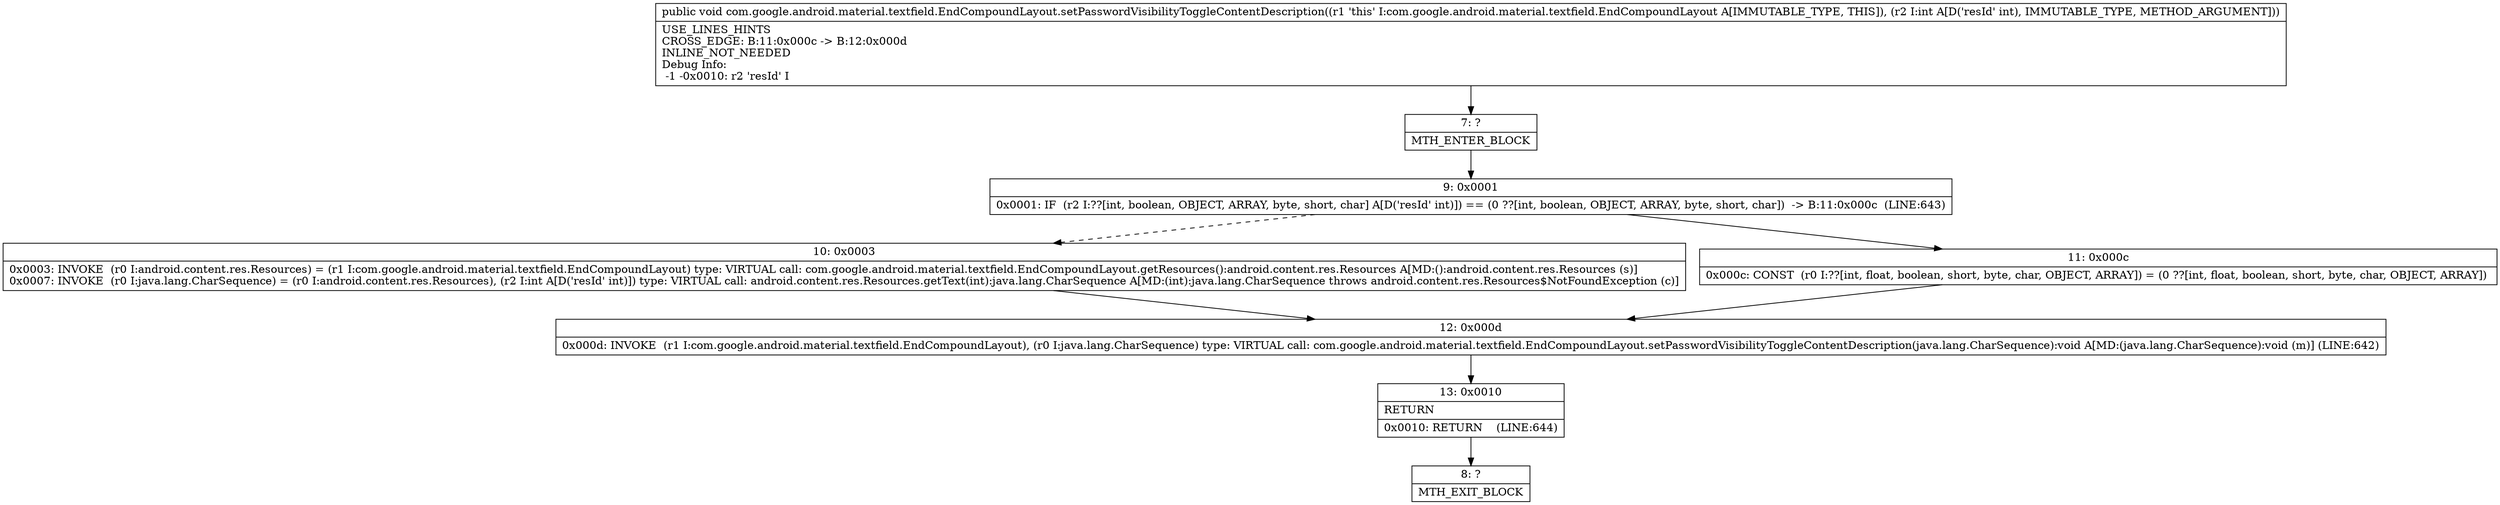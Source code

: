 digraph "CFG forcom.google.android.material.textfield.EndCompoundLayout.setPasswordVisibilityToggleContentDescription(I)V" {
Node_7 [shape=record,label="{7\:\ ?|MTH_ENTER_BLOCK\l}"];
Node_9 [shape=record,label="{9\:\ 0x0001|0x0001: IF  (r2 I:??[int, boolean, OBJECT, ARRAY, byte, short, char] A[D('resId' int)]) == (0 ??[int, boolean, OBJECT, ARRAY, byte, short, char])  \-\> B:11:0x000c  (LINE:643)\l}"];
Node_10 [shape=record,label="{10\:\ 0x0003|0x0003: INVOKE  (r0 I:android.content.res.Resources) = (r1 I:com.google.android.material.textfield.EndCompoundLayout) type: VIRTUAL call: com.google.android.material.textfield.EndCompoundLayout.getResources():android.content.res.Resources A[MD:():android.content.res.Resources (s)]\l0x0007: INVOKE  (r0 I:java.lang.CharSequence) = (r0 I:android.content.res.Resources), (r2 I:int A[D('resId' int)]) type: VIRTUAL call: android.content.res.Resources.getText(int):java.lang.CharSequence A[MD:(int):java.lang.CharSequence throws android.content.res.Resources$NotFoundException (c)]\l}"];
Node_12 [shape=record,label="{12\:\ 0x000d|0x000d: INVOKE  (r1 I:com.google.android.material.textfield.EndCompoundLayout), (r0 I:java.lang.CharSequence) type: VIRTUAL call: com.google.android.material.textfield.EndCompoundLayout.setPasswordVisibilityToggleContentDescription(java.lang.CharSequence):void A[MD:(java.lang.CharSequence):void (m)] (LINE:642)\l}"];
Node_13 [shape=record,label="{13\:\ 0x0010|RETURN\l|0x0010: RETURN    (LINE:644)\l}"];
Node_8 [shape=record,label="{8\:\ ?|MTH_EXIT_BLOCK\l}"];
Node_11 [shape=record,label="{11\:\ 0x000c|0x000c: CONST  (r0 I:??[int, float, boolean, short, byte, char, OBJECT, ARRAY]) = (0 ??[int, float, boolean, short, byte, char, OBJECT, ARRAY]) \l}"];
MethodNode[shape=record,label="{public void com.google.android.material.textfield.EndCompoundLayout.setPasswordVisibilityToggleContentDescription((r1 'this' I:com.google.android.material.textfield.EndCompoundLayout A[IMMUTABLE_TYPE, THIS]), (r2 I:int A[D('resId' int), IMMUTABLE_TYPE, METHOD_ARGUMENT]))  | USE_LINES_HINTS\lCROSS_EDGE: B:11:0x000c \-\> B:12:0x000d\lINLINE_NOT_NEEDED\lDebug Info:\l  \-1 \-0x0010: r2 'resId' I\l}"];
MethodNode -> Node_7;Node_7 -> Node_9;
Node_9 -> Node_10[style=dashed];
Node_9 -> Node_11;
Node_10 -> Node_12;
Node_12 -> Node_13;
Node_13 -> Node_8;
Node_11 -> Node_12;
}


